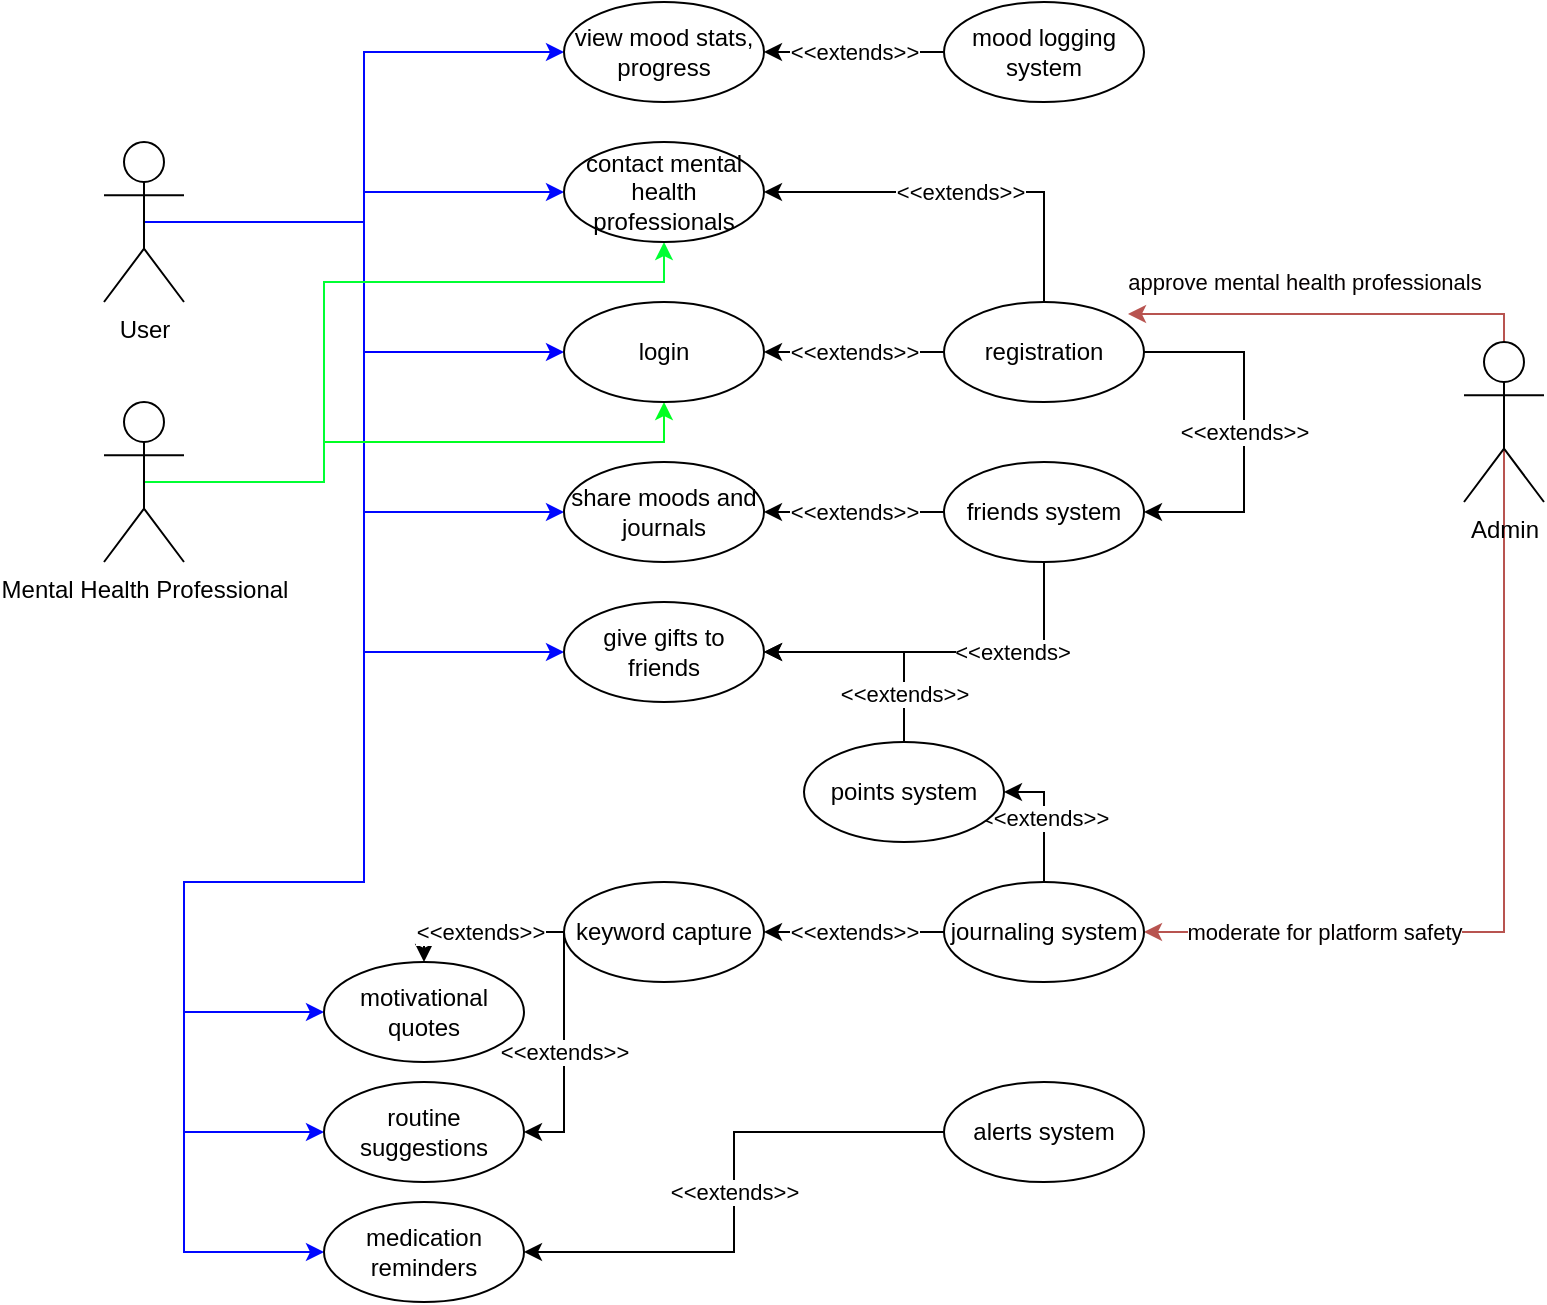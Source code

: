<mxfile version="15.3.1" type="github">
  <diagram id="s-VH7t6hmXF-htG3DJqw" name="Page-1">
    <mxGraphModel dx="1422" dy="762" grid="1" gridSize="10" guides="1" tooltips="1" connect="1" arrows="1" fold="1" page="1" pageScale="1" pageWidth="850" pageHeight="1100" math="0" shadow="0">
      <root>
        <mxCell id="0" />
        <mxCell id="1" parent="0" />
        <mxCell id="ahxeI9YDzkbvg_vicdjr-64" style="edgeStyle=orthogonalEdgeStyle;rounded=0;orthogonalLoop=1;jettySize=auto;html=1;exitX=0.5;exitY=0.5;exitDx=0;exitDy=0;exitPerimeter=0;entryX=0;entryY=0.5;entryDx=0;entryDy=0;strokeColor=#0008FF;" edge="1" parent="1" source="ahxeI9YDzkbvg_vicdjr-1" target="ahxeI9YDzkbvg_vicdjr-58">
          <mxGeometry relative="1" as="geometry">
            <Array as="points">
              <mxPoint x="220" y="250" />
              <mxPoint x="220" y="235" />
            </Array>
          </mxGeometry>
        </mxCell>
        <mxCell id="ahxeI9YDzkbvg_vicdjr-65" style="edgeStyle=orthogonalEdgeStyle;rounded=0;orthogonalLoop=1;jettySize=auto;html=1;exitX=0.5;exitY=0.5;exitDx=0;exitDy=0;exitPerimeter=0;entryX=0;entryY=0.5;entryDx=0;entryDy=0;strokeColor=#0000FF;" edge="1" parent="1" source="ahxeI9YDzkbvg_vicdjr-1" target="ahxeI9YDzkbvg_vicdjr-12">
          <mxGeometry relative="1" as="geometry">
            <Array as="points">
              <mxPoint x="220" y="250" />
              <mxPoint x="220" y="315" />
            </Array>
          </mxGeometry>
        </mxCell>
        <mxCell id="ahxeI9YDzkbvg_vicdjr-67" style="edgeStyle=orthogonalEdgeStyle;rounded=0;orthogonalLoop=1;jettySize=auto;html=1;exitX=0.5;exitY=0.5;exitDx=0;exitDy=0;exitPerimeter=0;entryX=0;entryY=0.5;entryDx=0;entryDy=0;strokeColor=#0008FF;" edge="1" parent="1" source="ahxeI9YDzkbvg_vicdjr-1" target="ahxeI9YDzkbvg_vicdjr-21">
          <mxGeometry relative="1" as="geometry">
            <Array as="points">
              <mxPoint x="220" y="250" />
              <mxPoint x="220" y="395" />
            </Array>
          </mxGeometry>
        </mxCell>
        <mxCell id="ahxeI9YDzkbvg_vicdjr-68" style="edgeStyle=orthogonalEdgeStyle;rounded=0;orthogonalLoop=1;jettySize=auto;html=1;exitX=0.5;exitY=0.5;exitDx=0;exitDy=0;exitPerimeter=0;entryX=0;entryY=0.5;entryDx=0;entryDy=0;strokeColor=#0008FF;" edge="1" parent="1" source="ahxeI9YDzkbvg_vicdjr-1" target="ahxeI9YDzkbvg_vicdjr-55">
          <mxGeometry relative="1" as="geometry">
            <Array as="points">
              <mxPoint x="220" y="250" />
              <mxPoint x="220" y="465" />
            </Array>
          </mxGeometry>
        </mxCell>
        <mxCell id="ahxeI9YDzkbvg_vicdjr-69" style="edgeStyle=orthogonalEdgeStyle;rounded=0;orthogonalLoop=1;jettySize=auto;html=1;exitX=0.5;exitY=0.5;exitDx=0;exitDy=0;exitPerimeter=0;entryX=0;entryY=0.5;entryDx=0;entryDy=0;fontColor=#FF2E2E;strokeColor=#0008FF;" edge="1" parent="1" source="ahxeI9YDzkbvg_vicdjr-1" target="ahxeI9YDzkbvg_vicdjr-32">
          <mxGeometry relative="1" as="geometry">
            <Array as="points">
              <mxPoint x="220" y="250" />
              <mxPoint x="220" y="580" />
              <mxPoint x="130" y="580" />
              <mxPoint x="130" y="645" />
            </Array>
          </mxGeometry>
        </mxCell>
        <mxCell id="ahxeI9YDzkbvg_vicdjr-70" style="edgeStyle=orthogonalEdgeStyle;rounded=0;orthogonalLoop=1;jettySize=auto;html=1;exitX=0.5;exitY=0.5;exitDx=0;exitDy=0;exitPerimeter=0;entryX=0;entryY=0.5;entryDx=0;entryDy=0;fontColor=#FF2E2E;strokeColor=#0008FF;" edge="1" parent="1" source="ahxeI9YDzkbvg_vicdjr-1" target="ahxeI9YDzkbvg_vicdjr-33">
          <mxGeometry relative="1" as="geometry">
            <Array as="points">
              <mxPoint x="220" y="250" />
              <mxPoint x="220" y="580" />
              <mxPoint x="130" y="580" />
              <mxPoint x="130" y="705" />
            </Array>
          </mxGeometry>
        </mxCell>
        <mxCell id="ahxeI9YDzkbvg_vicdjr-71" style="edgeStyle=orthogonalEdgeStyle;rounded=0;orthogonalLoop=1;jettySize=auto;html=1;exitX=0.5;exitY=0.5;exitDx=0;exitDy=0;exitPerimeter=0;entryX=0;entryY=0.5;entryDx=0;entryDy=0;fontColor=#FF2E2E;strokeColor=#0008FF;" edge="1" parent="1" source="ahxeI9YDzkbvg_vicdjr-1" target="ahxeI9YDzkbvg_vicdjr-40">
          <mxGeometry relative="1" as="geometry">
            <Array as="points">
              <mxPoint x="220" y="250" />
              <mxPoint x="220" y="580" />
              <mxPoint x="130" y="580" />
              <mxPoint x="130" y="765" />
            </Array>
          </mxGeometry>
        </mxCell>
        <mxCell id="ahxeI9YDzkbvg_vicdjr-72" style="edgeStyle=orthogonalEdgeStyle;rounded=0;orthogonalLoop=1;jettySize=auto;html=1;exitX=0.5;exitY=0.5;exitDx=0;exitDy=0;exitPerimeter=0;entryX=0;entryY=0.5;entryDx=0;entryDy=0;fontColor=#FF2E2E;strokeColor=#0008FF;" edge="1" parent="1" source="ahxeI9YDzkbvg_vicdjr-1" target="ahxeI9YDzkbvg_vicdjr-62">
          <mxGeometry relative="1" as="geometry">
            <Array as="points">
              <mxPoint x="220" y="250" />
              <mxPoint x="220" y="165" />
            </Array>
          </mxGeometry>
        </mxCell>
        <mxCell id="ahxeI9YDzkbvg_vicdjr-1" value="User" style="shape=umlActor;verticalLabelPosition=bottom;verticalAlign=top;html=1;outlineConnect=0;overflow=visible;" vertex="1" parent="1">
          <mxGeometry x="90" y="210" width="40" height="80" as="geometry" />
        </mxCell>
        <mxCell id="ahxeI9YDzkbvg_vicdjr-66" style="edgeStyle=orthogonalEdgeStyle;rounded=0;orthogonalLoop=1;jettySize=auto;html=1;exitX=0.5;exitY=0.5;exitDx=0;exitDy=0;exitPerimeter=0;entryX=0.5;entryY=1;entryDx=0;entryDy=0;fontColor=#FF2E2E;strokeColor=#00FF22;" edge="1" parent="1" source="ahxeI9YDzkbvg_vicdjr-3" target="ahxeI9YDzkbvg_vicdjr-12">
          <mxGeometry relative="1" as="geometry">
            <mxPoint x="190" y="310" as="targetPoint" />
            <Array as="points">
              <mxPoint x="200" y="380" />
              <mxPoint x="200" y="360" />
              <mxPoint x="370" y="360" />
            </Array>
          </mxGeometry>
        </mxCell>
        <mxCell id="ahxeI9YDzkbvg_vicdjr-73" style="edgeStyle=orthogonalEdgeStyle;rounded=0;orthogonalLoop=1;jettySize=auto;html=1;exitX=0.5;exitY=0.5;exitDx=0;exitDy=0;exitPerimeter=0;entryX=0.5;entryY=1;entryDx=0;entryDy=0;fontColor=#FF2E2E;strokeColor=#00FF33;" edge="1" parent="1" source="ahxeI9YDzkbvg_vicdjr-3" target="ahxeI9YDzkbvg_vicdjr-58">
          <mxGeometry relative="1" as="geometry">
            <Array as="points">
              <mxPoint x="200" y="380" />
              <mxPoint x="200" y="280" />
              <mxPoint x="370" y="280" />
            </Array>
          </mxGeometry>
        </mxCell>
        <mxCell id="ahxeI9YDzkbvg_vicdjr-3" value="Mental Health Professional" style="shape=umlActor;verticalLabelPosition=bottom;verticalAlign=top;html=1;outlineConnect=0;overflow=visible;" vertex="1" parent="1">
          <mxGeometry x="90" y="340" width="40" height="80" as="geometry" />
        </mxCell>
        <mxCell id="ahxeI9YDzkbvg_vicdjr-75" value="approve mental health professionals" style="edgeStyle=orthogonalEdgeStyle;rounded=0;orthogonalLoop=1;jettySize=auto;html=1;exitX=0.5;exitY=0.5;exitDx=0;exitDy=0;exitPerimeter=0;entryX=0.92;entryY=0.12;entryDx=0;entryDy=0;entryPerimeter=0;fontColor=#050101;strokeColor=#b85450;fillColor=#f8cecc;" edge="1" parent="1" source="ahxeI9YDzkbvg_vicdjr-4" target="ahxeI9YDzkbvg_vicdjr-13">
          <mxGeometry x="0.273" y="-16" relative="1" as="geometry">
            <Array as="points">
              <mxPoint x="790" y="296" />
            </Array>
            <mxPoint as="offset" />
          </mxGeometry>
        </mxCell>
        <mxCell id="ahxeI9YDzkbvg_vicdjr-78" value="moderate for platform safety" style="edgeStyle=orthogonalEdgeStyle;rounded=0;orthogonalLoop=1;jettySize=auto;html=1;exitX=0.5;exitY=0.5;exitDx=0;exitDy=0;exitPerimeter=0;entryX=1;entryY=0.5;entryDx=0;entryDy=0;fontColor=#050101;strokeColor=#b85450;fillColor=#f8cecc;" edge="1" parent="1" source="ahxeI9YDzkbvg_vicdjr-4" target="ahxeI9YDzkbvg_vicdjr-25">
          <mxGeometry x="0.586" relative="1" as="geometry">
            <Array as="points">
              <mxPoint x="790" y="605" />
            </Array>
            <mxPoint as="offset" />
          </mxGeometry>
        </mxCell>
        <mxCell id="ahxeI9YDzkbvg_vicdjr-4" value="Admin" style="shape=umlActor;verticalLabelPosition=bottom;verticalAlign=top;html=1;outlineConnect=0;overflow=visible;" vertex="1" parent="1">
          <mxGeometry x="770" y="310" width="40" height="80" as="geometry" />
        </mxCell>
        <mxCell id="ahxeI9YDzkbvg_vicdjr-12" value="login" style="ellipse;whiteSpace=wrap;html=1;" vertex="1" parent="1">
          <mxGeometry x="320" y="290" width="100" height="50" as="geometry" />
        </mxCell>
        <mxCell id="ahxeI9YDzkbvg_vicdjr-14" value="&amp;lt;&amp;lt;extends&amp;gt;&amp;gt;" style="edgeStyle=orthogonalEdgeStyle;rounded=0;orthogonalLoop=1;jettySize=auto;html=1;exitX=0;exitY=0.5;exitDx=0;exitDy=0;entryX=1;entryY=0.5;entryDx=0;entryDy=0;" edge="1" parent="1" source="ahxeI9YDzkbvg_vicdjr-13" target="ahxeI9YDzkbvg_vicdjr-12">
          <mxGeometry relative="1" as="geometry" />
        </mxCell>
        <mxCell id="ahxeI9YDzkbvg_vicdjr-51" value="&amp;lt;&amp;lt;extends&amp;gt;&amp;gt;" style="edgeStyle=orthogonalEdgeStyle;rounded=0;orthogonalLoop=1;jettySize=auto;html=1;exitX=1;exitY=0.5;exitDx=0;exitDy=0;entryX=1;entryY=0.5;entryDx=0;entryDy=0;" edge="1" parent="1" source="ahxeI9YDzkbvg_vicdjr-13" target="ahxeI9YDzkbvg_vicdjr-37">
          <mxGeometry relative="1" as="geometry">
            <Array as="points">
              <mxPoint x="660" y="315" />
              <mxPoint x="660" y="395" />
            </Array>
          </mxGeometry>
        </mxCell>
        <mxCell id="ahxeI9YDzkbvg_vicdjr-59" value="&amp;lt;&amp;lt;extends&amp;gt;&amp;gt;" style="edgeStyle=orthogonalEdgeStyle;rounded=0;orthogonalLoop=1;jettySize=auto;html=1;exitX=0.5;exitY=0;exitDx=0;exitDy=0;entryX=1;entryY=0.5;entryDx=0;entryDy=0;" edge="1" parent="1" source="ahxeI9YDzkbvg_vicdjr-13" target="ahxeI9YDzkbvg_vicdjr-58">
          <mxGeometry relative="1" as="geometry" />
        </mxCell>
        <mxCell id="ahxeI9YDzkbvg_vicdjr-13" value="registration" style="ellipse;whiteSpace=wrap;html=1;" vertex="1" parent="1">
          <mxGeometry x="510" y="290" width="100" height="50" as="geometry" />
        </mxCell>
        <mxCell id="ahxeI9YDzkbvg_vicdjr-21" value="share moods and journals" style="ellipse;whiteSpace=wrap;html=1;" vertex="1" parent="1">
          <mxGeometry x="320" y="370" width="100" height="50" as="geometry" />
        </mxCell>
        <mxCell id="ahxeI9YDzkbvg_vicdjr-28" value="&amp;lt;&amp;lt;extends&amp;gt;&amp;gt;" style="edgeStyle=orthogonalEdgeStyle;rounded=0;orthogonalLoop=1;jettySize=auto;html=1;exitX=0;exitY=0.5;exitDx=0;exitDy=0;entryX=1;entryY=0.5;entryDx=0;entryDy=0;" edge="1" parent="1" source="ahxeI9YDzkbvg_vicdjr-25" target="ahxeI9YDzkbvg_vicdjr-26">
          <mxGeometry relative="1" as="geometry" />
        </mxCell>
        <mxCell id="ahxeI9YDzkbvg_vicdjr-54" value="&amp;lt;&amp;lt;extends&amp;gt;&amp;gt;" style="edgeStyle=orthogonalEdgeStyle;rounded=0;orthogonalLoop=1;jettySize=auto;html=1;exitX=0.5;exitY=0;exitDx=0;exitDy=0;entryX=1;entryY=0.5;entryDx=0;entryDy=0;" edge="1" parent="1" source="ahxeI9YDzkbvg_vicdjr-25" target="ahxeI9YDzkbvg_vicdjr-52">
          <mxGeometry relative="1" as="geometry">
            <mxPoint x="570" y="540" as="targetPoint" />
            <Array as="points">
              <mxPoint x="560" y="535" />
            </Array>
          </mxGeometry>
        </mxCell>
        <mxCell id="ahxeI9YDzkbvg_vicdjr-25" value="journaling system" style="ellipse;whiteSpace=wrap;html=1;" vertex="1" parent="1">
          <mxGeometry x="510" y="580" width="100" height="50" as="geometry" />
        </mxCell>
        <mxCell id="ahxeI9YDzkbvg_vicdjr-35" value="&amp;lt;&amp;lt;extends&amp;gt;&amp;gt;" style="edgeStyle=orthogonalEdgeStyle;rounded=0;orthogonalLoop=1;jettySize=auto;html=1;exitX=0;exitY=0.5;exitDx=0;exitDy=0;entryX=0.5;entryY=0;entryDx=0;entryDy=0;" edge="1" parent="1" source="ahxeI9YDzkbvg_vicdjr-26" target="ahxeI9YDzkbvg_vicdjr-32">
          <mxGeometry relative="1" as="geometry">
            <Array as="points">
              <mxPoint x="250" y="605" />
            </Array>
          </mxGeometry>
        </mxCell>
        <mxCell id="ahxeI9YDzkbvg_vicdjr-36" value="&amp;lt;&amp;lt;extends&amp;gt;&amp;gt;" style="edgeStyle=orthogonalEdgeStyle;rounded=0;orthogonalLoop=1;jettySize=auto;html=1;exitX=0;exitY=0.5;exitDx=0;exitDy=0;entryX=1;entryY=0.5;entryDx=0;entryDy=0;" edge="1" parent="1" source="ahxeI9YDzkbvg_vicdjr-26" target="ahxeI9YDzkbvg_vicdjr-33">
          <mxGeometry relative="1" as="geometry">
            <Array as="points">
              <mxPoint x="320" y="705" />
            </Array>
          </mxGeometry>
        </mxCell>
        <mxCell id="ahxeI9YDzkbvg_vicdjr-26" value="keyword capture" style="ellipse;whiteSpace=wrap;html=1;" vertex="1" parent="1">
          <mxGeometry x="320" y="580" width="100" height="50" as="geometry" />
        </mxCell>
        <mxCell id="ahxeI9YDzkbvg_vicdjr-32" value="motivational quotes" style="ellipse;whiteSpace=wrap;html=1;" vertex="1" parent="1">
          <mxGeometry x="200" y="620" width="100" height="50" as="geometry" />
        </mxCell>
        <mxCell id="ahxeI9YDzkbvg_vicdjr-33" value="routine suggestions" style="ellipse;whiteSpace=wrap;html=1;" vertex="1" parent="1">
          <mxGeometry x="200" y="680" width="100" height="50" as="geometry" />
        </mxCell>
        <mxCell id="ahxeI9YDzkbvg_vicdjr-38" value="&amp;lt;&amp;lt;extends&amp;gt;&amp;gt;" style="edgeStyle=orthogonalEdgeStyle;rounded=0;orthogonalLoop=1;jettySize=auto;html=1;exitX=0;exitY=0.5;exitDx=0;exitDy=0;" edge="1" parent="1" source="ahxeI9YDzkbvg_vicdjr-37" target="ahxeI9YDzkbvg_vicdjr-21">
          <mxGeometry relative="1" as="geometry" />
        </mxCell>
        <mxCell id="ahxeI9YDzkbvg_vicdjr-57" value="&amp;lt;&amp;lt;extends&amp;gt;" style="edgeStyle=orthogonalEdgeStyle;rounded=0;orthogonalLoop=1;jettySize=auto;html=1;exitX=0.5;exitY=1;exitDx=0;exitDy=0;entryX=1;entryY=0.5;entryDx=0;entryDy=0;" edge="1" parent="1" source="ahxeI9YDzkbvg_vicdjr-37" target="ahxeI9YDzkbvg_vicdjr-55">
          <mxGeometry x="-0.333" relative="1" as="geometry">
            <mxPoint as="offset" />
          </mxGeometry>
        </mxCell>
        <mxCell id="ahxeI9YDzkbvg_vicdjr-37" value="friends system" style="ellipse;whiteSpace=wrap;html=1;" vertex="1" parent="1">
          <mxGeometry x="510" y="370" width="100" height="50" as="geometry" />
        </mxCell>
        <mxCell id="ahxeI9YDzkbvg_vicdjr-41" value="&amp;lt;&amp;lt;extends&amp;gt;&amp;gt;" style="edgeStyle=orthogonalEdgeStyle;rounded=0;orthogonalLoop=1;jettySize=auto;html=1;exitX=0;exitY=0.5;exitDx=0;exitDy=0;entryX=1;entryY=0.5;entryDx=0;entryDy=0;" edge="1" parent="1" source="ahxeI9YDzkbvg_vicdjr-39" target="ahxeI9YDzkbvg_vicdjr-40">
          <mxGeometry relative="1" as="geometry" />
        </mxCell>
        <mxCell id="ahxeI9YDzkbvg_vicdjr-39" value="alerts system" style="ellipse;whiteSpace=wrap;html=1;" vertex="1" parent="1">
          <mxGeometry x="510" y="680" width="100" height="50" as="geometry" />
        </mxCell>
        <mxCell id="ahxeI9YDzkbvg_vicdjr-40" value="medication reminders" style="ellipse;whiteSpace=wrap;html=1;" vertex="1" parent="1">
          <mxGeometry x="200" y="740" width="100" height="50" as="geometry" />
        </mxCell>
        <mxCell id="ahxeI9YDzkbvg_vicdjr-56" value="&amp;lt;&amp;lt;extends&amp;gt;&amp;gt;" style="edgeStyle=orthogonalEdgeStyle;rounded=0;orthogonalLoop=1;jettySize=auto;html=1;exitX=0.5;exitY=0;exitDx=0;exitDy=0;entryX=1;entryY=0.5;entryDx=0;entryDy=0;" edge="1" parent="1" source="ahxeI9YDzkbvg_vicdjr-52" target="ahxeI9YDzkbvg_vicdjr-55">
          <mxGeometry x="-0.579" relative="1" as="geometry">
            <mxPoint as="offset" />
          </mxGeometry>
        </mxCell>
        <mxCell id="ahxeI9YDzkbvg_vicdjr-52" value="points system" style="ellipse;whiteSpace=wrap;html=1;" vertex="1" parent="1">
          <mxGeometry x="440" y="510" width="100" height="50" as="geometry" />
        </mxCell>
        <mxCell id="ahxeI9YDzkbvg_vicdjr-55" value="give gifts to friends" style="ellipse;whiteSpace=wrap;html=1;" vertex="1" parent="1">
          <mxGeometry x="320" y="440" width="100" height="50" as="geometry" />
        </mxCell>
        <mxCell id="ahxeI9YDzkbvg_vicdjr-58" value="contact mental health professionals" style="ellipse;whiteSpace=wrap;html=1;" vertex="1" parent="1">
          <mxGeometry x="320" y="210" width="100" height="50" as="geometry" />
        </mxCell>
        <mxCell id="ahxeI9YDzkbvg_vicdjr-63" value="&amp;lt;&amp;lt;extends&amp;gt;&amp;gt;" style="edgeStyle=orthogonalEdgeStyle;rounded=0;orthogonalLoop=1;jettySize=auto;html=1;exitX=0;exitY=0.5;exitDx=0;exitDy=0;entryX=1;entryY=0.5;entryDx=0;entryDy=0;" edge="1" parent="1" source="ahxeI9YDzkbvg_vicdjr-60" target="ahxeI9YDzkbvg_vicdjr-62">
          <mxGeometry relative="1" as="geometry" />
        </mxCell>
        <mxCell id="ahxeI9YDzkbvg_vicdjr-60" value="mood logging system" style="ellipse;whiteSpace=wrap;html=1;" vertex="1" parent="1">
          <mxGeometry x="510" y="140" width="100" height="50" as="geometry" />
        </mxCell>
        <mxCell id="ahxeI9YDzkbvg_vicdjr-62" value="view mood stats, progress" style="ellipse;whiteSpace=wrap;html=1;" vertex="1" parent="1">
          <mxGeometry x="320" y="140" width="100" height="50" as="geometry" />
        </mxCell>
      </root>
    </mxGraphModel>
  </diagram>
</mxfile>
